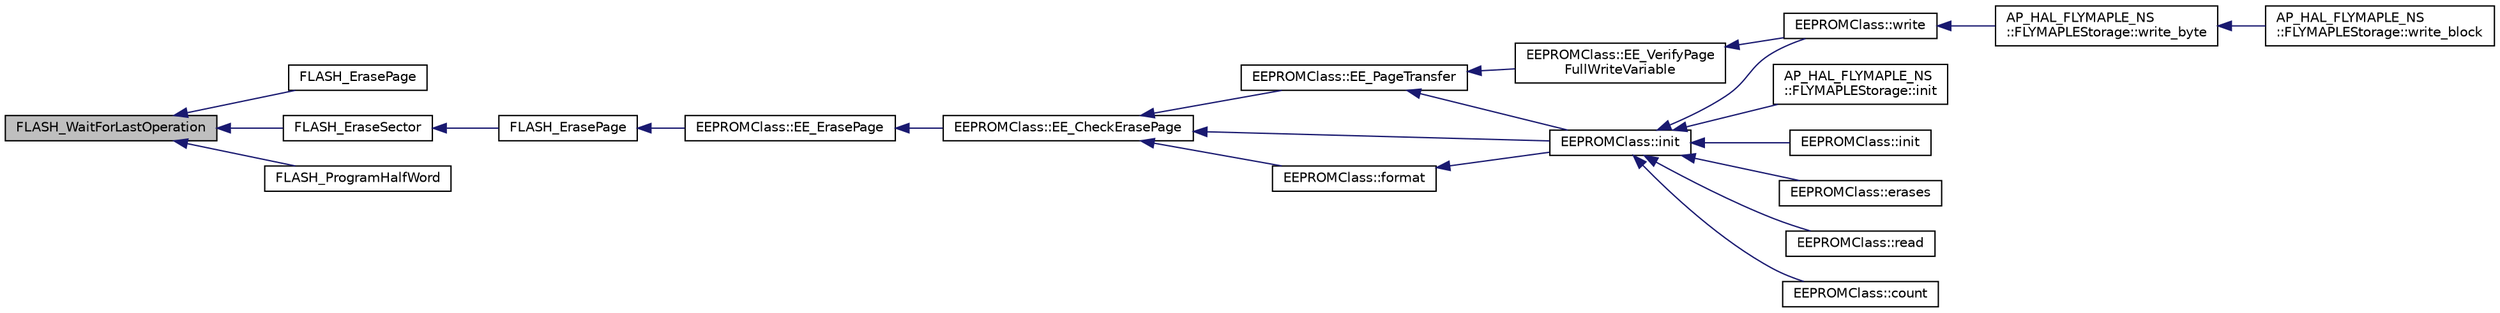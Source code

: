digraph "FLASH_WaitForLastOperation"
{
 // INTERACTIVE_SVG=YES
  edge [fontname="Helvetica",fontsize="10",labelfontname="Helvetica",labelfontsize="10"];
  node [fontname="Helvetica",fontsize="10",shape=record];
  rankdir="LR";
  Node1 [label="FLASH_WaitForLastOperation",height=0.2,width=0.4,color="black", fillcolor="grey75", style="filled", fontcolor="black"];
  Node1 -> Node2 [dir="back",color="midnightblue",fontsize="10",style="solid",fontname="Helvetica"];
  Node2 [label="FLASH_ErasePage",height=0.2,width=0.4,color="black", fillcolor="white", style="filled",URL="$flash__stm32F1_8h.html#ab10d4a1c191d1d7f5b3a3b70927e6e69",tooltip="Erases a specified FLASH page. "];
  Node1 -> Node3 [dir="back",color="midnightblue",fontsize="10",style="solid",fontname="Helvetica"];
  Node3 [label="FLASH_EraseSector",height=0.2,width=0.4,color="black", fillcolor="white", style="filled",URL="$flash__stm32F2_8h.html#ae687b99f868242c3478fe2f070861abc",tooltip="Erases a specified FLASH Sector. "];
  Node3 -> Node4 [dir="back",color="midnightblue",fontsize="10",style="solid",fontname="Helvetica"];
  Node4 [label="FLASH_ErasePage",height=0.2,width=0.4,color="black", fillcolor="white", style="filled",URL="$flash__stm32F2_8h.html#ab10d4a1c191d1d7f5b3a3b70927e6e69",tooltip="Erases a specified FLASH page. "];
  Node4 -> Node5 [dir="back",color="midnightblue",fontsize="10",style="solid",fontname="Helvetica"];
  Node5 [label="EEPROMClass::EE_ErasePage",height=0.2,width=0.4,color="black", fillcolor="white", style="filled",URL="$classEEPROMClass.html#ad3725e57079ea532ce74bb4e76b211dd",tooltip="Erase page with increment erase counter (page + 2) "];
  Node5 -> Node6 [dir="back",color="midnightblue",fontsize="10",style="solid",fontname="Helvetica"];
  Node6 [label="EEPROMClass::EE_CheckErasePage",height=0.2,width=0.4,color="black", fillcolor="white", style="filled",URL="$classEEPROMClass.html#a42fc5632d6e320e5c08b8acc86a144d6",tooltip="Check page for blank and erase it. "];
  Node6 -> Node7 [dir="back",color="midnightblue",fontsize="10",style="solid",fontname="Helvetica"];
  Node7 [label="EEPROMClass::EE_PageTransfer",height=0.2,width=0.4,color="black", fillcolor="white", style="filled",URL="$classEEPROMClass.html#a3d12060444d8cc649f0264ce23f7bbaf",tooltip="Transfers last updated variables data from the full Page to an empty one. "];
  Node7 -> Node8 [dir="back",color="midnightblue",fontsize="10",style="solid",fontname="Helvetica"];
  Node8 [label="EEPROMClass::EE_VerifyPage\lFullWriteVariable",height=0.2,width=0.4,color="black", fillcolor="white", style="filled",URL="$classEEPROMClass.html#a1ec32c6c58e3845274ab08e8944d2f46",tooltip="Verify if active page is full and Writes variable in EEPROM. "];
  Node8 -> Node9 [dir="back",color="midnightblue",fontsize="10",style="solid",fontname="Helvetica"];
  Node9 [label="EEPROMClass::write",height=0.2,width=0.4,color="black", fillcolor="white", style="filled",URL="$classEEPROMClass.html#a94dfba95e7cbc16dd5cbfeb344a749c1",tooltip="Writes/upadtes variable data in EEPROM. "];
  Node9 -> Node10 [dir="back",color="midnightblue",fontsize="10",style="solid",fontname="Helvetica"];
  Node10 [label="AP_HAL_FLYMAPLE_NS\l::FLYMAPLEStorage::write_byte",height=0.2,width=0.4,color="black", fillcolor="white", style="filled",URL="$classAP__HAL__FLYMAPLE__NS_1_1FLYMAPLEStorage.html#a0aa3116d7a310753eea45c784330aa37"];
  Node10 -> Node11 [dir="back",color="midnightblue",fontsize="10",style="solid",fontname="Helvetica"];
  Node11 [label="AP_HAL_FLYMAPLE_NS\l::FLYMAPLEStorage::write_block",height=0.2,width=0.4,color="black", fillcolor="white", style="filled",URL="$classAP__HAL__FLYMAPLE__NS_1_1FLYMAPLEStorage.html#a3cebced9065ea52b7c7684aed8f3435b"];
  Node7 -> Node12 [dir="back",color="midnightblue",fontsize="10",style="solid",fontname="Helvetica"];
  Node12 [label="EEPROMClass::init",height=0.2,width=0.4,color="black", fillcolor="white", style="filled",URL="$classEEPROMClass.html#a9e3825e66fd8112ed3768f726537c8c6"];
  Node12 -> Node13 [dir="back",color="midnightblue",fontsize="10",style="solid",fontname="Helvetica"];
  Node13 [label="AP_HAL_FLYMAPLE_NS\l::FLYMAPLEStorage::init",height=0.2,width=0.4,color="black", fillcolor="white", style="filled",URL="$classAP__HAL__FLYMAPLE__NS_1_1FLYMAPLEStorage.html#a25a3355ea68af27fd28ec211b93ec2ca"];
  Node12 -> Node14 [dir="back",color="midnightblue",fontsize="10",style="solid",fontname="Helvetica"];
  Node14 [label="EEPROMClass::init",height=0.2,width=0.4,color="black", fillcolor="white", style="filled",URL="$classEEPROMClass.html#aa2aa9b1e1f3f7ec3924aacc22e7de722"];
  Node12 -> Node15 [dir="back",color="midnightblue",fontsize="10",style="solid",fontname="Helvetica"];
  Node15 [label="EEPROMClass::erases",height=0.2,width=0.4,color="black", fillcolor="white", style="filled",URL="$classEEPROMClass.html#a7b4057d24e48bfad9b294d5acd9e7b56",tooltip="Returns the erase counter for current page. "];
  Node12 -> Node16 [dir="back",color="midnightblue",fontsize="10",style="solid",fontname="Helvetica"];
  Node16 [label="EEPROMClass::read",height=0.2,width=0.4,color="black", fillcolor="white", style="filled",URL="$classEEPROMClass.html#a039849dd231854ce6b71bb558684d54e",tooltip="Returns the last stored variable data, if found, which correspond to the passed virtual address..."];
  Node12 -> Node9 [dir="back",color="midnightblue",fontsize="10",style="solid",fontname="Helvetica"];
  Node12 -> Node17 [dir="back",color="midnightblue",fontsize="10",style="solid",fontname="Helvetica"];
  Node17 [label="EEPROMClass::count",height=0.2,width=0.4,color="black", fillcolor="white", style="filled",URL="$classEEPROMClass.html#a11daf35eb9821e9c9761533f555bb1ed",tooltip="Return number of variable. "];
  Node6 -> Node12 [dir="back",color="midnightblue",fontsize="10",style="solid",fontname="Helvetica"];
  Node6 -> Node18 [dir="back",color="midnightblue",fontsize="10",style="solid",fontname="Helvetica"];
  Node18 [label="EEPROMClass::format",height=0.2,width=0.4,color="black", fillcolor="white", style="filled",URL="$classEEPROMClass.html#ac7d841bc2db8825c19444dff0a7409c5",tooltip="Erases PAGE0 and PAGE1 and writes EEPROM_VALID_PAGE / 0 header to PAGE0. "];
  Node18 -> Node12 [dir="back",color="midnightblue",fontsize="10",style="solid",fontname="Helvetica"];
  Node1 -> Node19 [dir="back",color="midnightblue",fontsize="10",style="solid",fontname="Helvetica"];
  Node19 [label="FLASH_ProgramHalfWord",height=0.2,width=0.4,color="black", fillcolor="white", style="filled",URL="$flash__stm32F1_8h.html#a67623617a6efb2676988073df8b08b23",tooltip="Programs a half word at a specified address. "];
}
